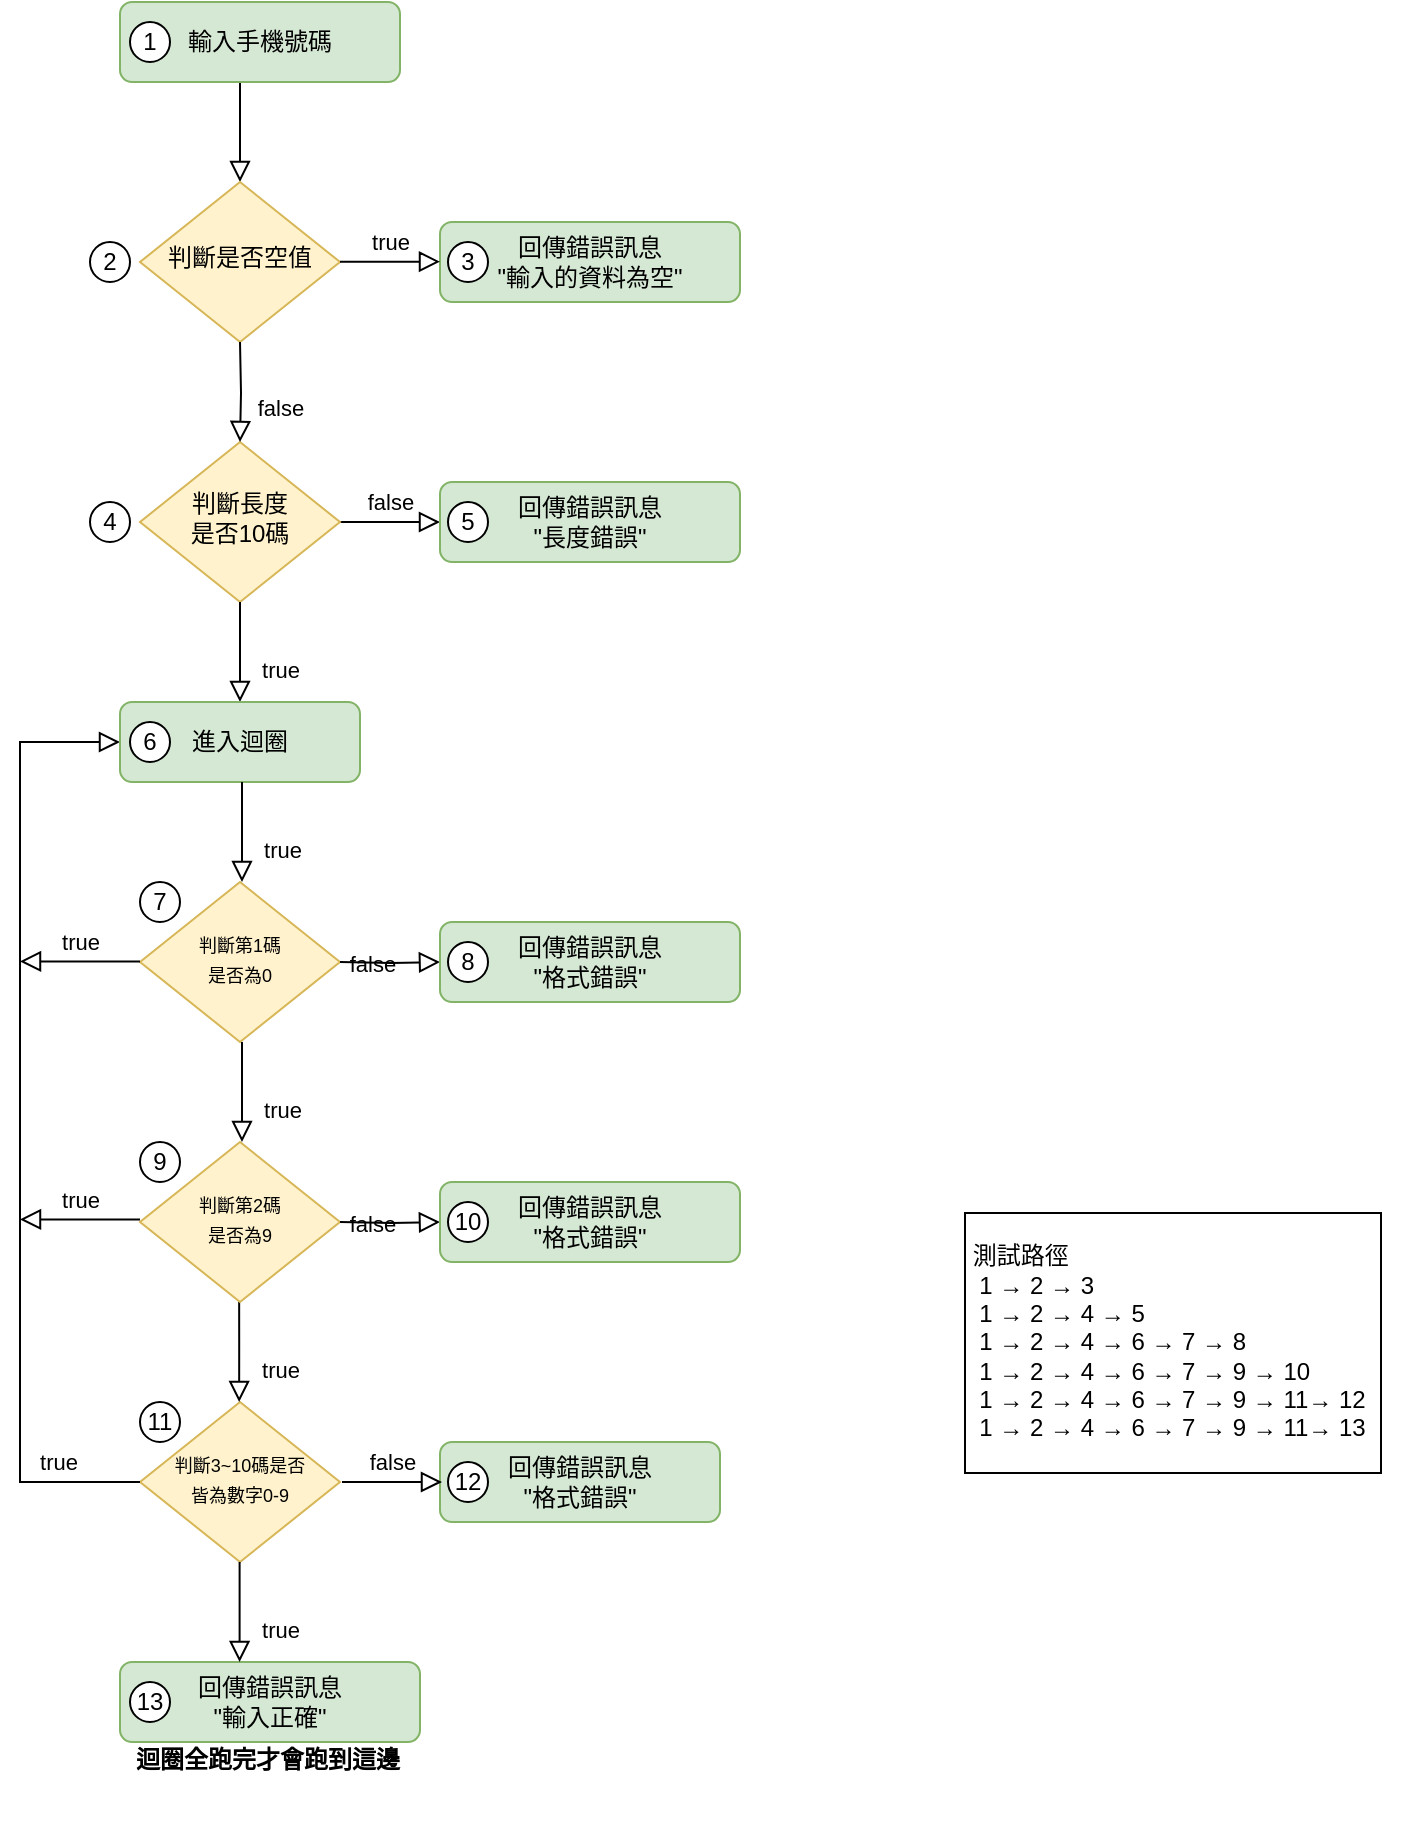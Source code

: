 <mxfile version="22.0.8" type="device">
  <diagram id="C5RBs43oDa-KdzZeNtuy" name="Page-1">
    <mxGraphModel dx="936" dy="494" grid="1" gridSize="10" guides="1" tooltips="1" connect="1" arrows="1" fold="1" page="1" pageScale="1" pageWidth="827" pageHeight="1169" math="0" shadow="0">
      <root>
        <mxCell id="WIyWlLk6GJQsqaUBKTNV-0" />
        <mxCell id="WIyWlLk6GJQsqaUBKTNV-1" parent="WIyWlLk6GJQsqaUBKTNV-0" />
        <mxCell id="WIyWlLk6GJQsqaUBKTNV-2" value="" style="rounded=0;html=1;jettySize=auto;orthogonalLoop=1;fontSize=11;endArrow=block;endFill=0;endSize=8;strokeWidth=1;shadow=0;labelBackgroundColor=none;edgeStyle=orthogonalEdgeStyle;" parent="WIyWlLk6GJQsqaUBKTNV-1" source="WIyWlLk6GJQsqaUBKTNV-3" target="WIyWlLk6GJQsqaUBKTNV-6" edge="1">
          <mxGeometry relative="1" as="geometry">
            <Array as="points">
              <mxPoint x="220" y="130" />
              <mxPoint x="220" y="130" />
            </Array>
          </mxGeometry>
        </mxCell>
        <mxCell id="WIyWlLk6GJQsqaUBKTNV-3" value="輸入手機號碼" style="rounded=1;whiteSpace=wrap;html=1;fontSize=12;glass=0;strokeWidth=1;shadow=0;fillColor=#d5e8d4;strokeColor=#82b366;" parent="WIyWlLk6GJQsqaUBKTNV-1" vertex="1">
          <mxGeometry x="160" y="80" width="140" height="40" as="geometry" />
        </mxCell>
        <mxCell id="WIyWlLk6GJQsqaUBKTNV-6" value="判斷是否空值" style="rhombus;whiteSpace=wrap;html=1;shadow=0;fontFamily=Helvetica;fontSize=12;align=center;strokeWidth=1;spacing=6;spacingTop=-4;fillColor=#fff2cc;strokeColor=#d6b656;" parent="WIyWlLk6GJQsqaUBKTNV-1" vertex="1">
          <mxGeometry x="170" y="170" width="100" height="80" as="geometry" />
        </mxCell>
        <mxCell id="WIyWlLk6GJQsqaUBKTNV-7" value="回傳錯誤訊息&lt;br&gt;&quot;輸入的資料為空&quot;" style="rounded=1;whiteSpace=wrap;html=1;fontSize=12;glass=0;strokeWidth=1;shadow=0;fillColor=#d5e8d4;strokeColor=#82b366;" parent="WIyWlLk6GJQsqaUBKTNV-1" vertex="1">
          <mxGeometry x="320" y="190" width="150" height="40" as="geometry" />
        </mxCell>
        <mxCell id="WIyWlLk6GJQsqaUBKTNV-9" value="false" style="edgeStyle=orthogonalEdgeStyle;rounded=0;html=1;jettySize=auto;orthogonalLoop=1;fontSize=11;endArrow=block;endFill=0;endSize=8;strokeWidth=1;shadow=0;labelBackgroundColor=none;" parent="WIyWlLk6GJQsqaUBKTNV-1" source="WIyWlLk6GJQsqaUBKTNV-10" target="WIyWlLk6GJQsqaUBKTNV-12" edge="1">
          <mxGeometry y="10" relative="1" as="geometry">
            <mxPoint as="offset" />
          </mxGeometry>
        </mxCell>
        <mxCell id="WIyWlLk6GJQsqaUBKTNV-10" value="判斷長度&lt;br&gt;是否10碼" style="rhombus;whiteSpace=wrap;html=1;shadow=0;fontFamily=Helvetica;fontSize=12;align=center;strokeWidth=1;spacing=6;spacingTop=-4;fillColor=#fff2cc;strokeColor=#d6b656;" parent="WIyWlLk6GJQsqaUBKTNV-1" vertex="1">
          <mxGeometry x="170" y="300" width="100" height="80" as="geometry" />
        </mxCell>
        <mxCell id="WIyWlLk6GJQsqaUBKTNV-11" value="回傳錯誤訊息&lt;br&gt;&quot;格式錯誤&quot;" style="rounded=1;whiteSpace=wrap;html=1;fontSize=12;glass=0;strokeWidth=1;shadow=0;fillColor=#d5e8d4;strokeColor=#82b366;" parent="WIyWlLk6GJQsqaUBKTNV-1" vertex="1">
          <mxGeometry x="320" y="800" width="140" height="40" as="geometry" />
        </mxCell>
        <mxCell id="WIyWlLk6GJQsqaUBKTNV-12" value="回傳錯誤訊息&lt;br&gt;&quot;長度錯誤&quot;" style="rounded=1;whiteSpace=wrap;html=1;fontSize=12;glass=0;strokeWidth=1;shadow=0;fillColor=#d5e8d4;strokeColor=#82b366;" parent="WIyWlLk6GJQsqaUBKTNV-1" vertex="1">
          <mxGeometry x="320" y="320" width="150" height="40" as="geometry" />
        </mxCell>
        <mxCell id="4y3r99vegQgZiO8xR9hq-0" value="false" style="rounded=0;html=1;jettySize=auto;orthogonalLoop=1;fontSize=11;endArrow=block;endFill=0;endSize=8;strokeWidth=1;shadow=0;labelBackgroundColor=none;edgeStyle=orthogonalEdgeStyle;entryX=0.5;entryY=0;entryDx=0;entryDy=0;" parent="WIyWlLk6GJQsqaUBKTNV-1" target="WIyWlLk6GJQsqaUBKTNV-10" edge="1">
          <mxGeometry x="0.333" y="20" relative="1" as="geometry">
            <mxPoint as="offset" />
            <mxPoint x="220" y="250" as="sourcePoint" />
            <mxPoint x="219.83" y="290" as="targetPoint" />
            <Array as="points" />
          </mxGeometry>
        </mxCell>
        <mxCell id="4y3r99vegQgZiO8xR9hq-1" value="true" style="edgeStyle=orthogonalEdgeStyle;rounded=0;html=1;jettySize=auto;orthogonalLoop=1;fontSize=11;endArrow=block;endFill=0;endSize=8;strokeWidth=1;shadow=0;labelBackgroundColor=none;" parent="WIyWlLk6GJQsqaUBKTNV-1" edge="1">
          <mxGeometry y="10" relative="1" as="geometry">
            <mxPoint as="offset" />
            <mxPoint x="270" y="209.83" as="sourcePoint" />
            <mxPoint x="320" y="209.83" as="targetPoint" />
          </mxGeometry>
        </mxCell>
        <mxCell id="4y3r99vegQgZiO8xR9hq-8" value="&lt;font style=&quot;font-size: 9px&quot;&gt;判斷第1碼&lt;br&gt;是否為0&lt;/font&gt;" style="rhombus;whiteSpace=wrap;html=1;shadow=0;fontFamily=Helvetica;fontSize=12;align=center;strokeWidth=1;spacing=6;spacingTop=-4;fillColor=#fff2cc;strokeColor=#d6b656;" parent="WIyWlLk6GJQsqaUBKTNV-1" vertex="1">
          <mxGeometry x="170" y="520" width="100" height="80" as="geometry" />
        </mxCell>
        <mxCell id="4y3r99vegQgZiO8xR9hq-12" value="&lt;font style=&quot;font-size: 9px&quot;&gt;判斷3~10碼是否&lt;br&gt;皆為數字0-9&lt;br&gt;&lt;/font&gt;" style="rhombus;whiteSpace=wrap;html=1;shadow=0;fontFamily=Helvetica;fontSize=12;align=center;strokeWidth=1;spacing=6;spacingTop=-4;fillColor=#fff2cc;strokeColor=#d6b656;" parent="WIyWlLk6GJQsqaUBKTNV-1" vertex="1">
          <mxGeometry x="170" y="780" width="100" height="80" as="geometry" />
        </mxCell>
        <mxCell id="4y3r99vegQgZiO8xR9hq-13" value="true" style="rounded=0;html=1;jettySize=auto;orthogonalLoop=1;fontSize=11;endArrow=block;endFill=0;endSize=8;strokeWidth=1;shadow=0;labelBackgroundColor=none;edgeStyle=orthogonalEdgeStyle;" parent="WIyWlLk6GJQsqaUBKTNV-1" edge="1">
          <mxGeometry x="0.333" y="20" relative="1" as="geometry">
            <mxPoint as="offset" />
            <mxPoint x="220" y="380" as="sourcePoint" />
            <mxPoint x="220" y="430" as="targetPoint" />
            <Array as="points">
              <mxPoint x="220" y="400" />
            </Array>
          </mxGeometry>
        </mxCell>
        <mxCell id="4y3r99vegQgZiO8xR9hq-14" value="true" style="edgeStyle=orthogonalEdgeStyle;rounded=0;html=1;jettySize=auto;orthogonalLoop=1;fontSize=11;endArrow=block;endFill=0;endSize=8;strokeWidth=1;shadow=0;labelBackgroundColor=none;entryX=0;entryY=0.5;entryDx=0;entryDy=0;exitX=0;exitY=0.5;exitDx=0;exitDy=0;" parent="WIyWlLk6GJQsqaUBKTNV-1" source="4y3r99vegQgZiO8xR9hq-12" target="4y3r99vegQgZiO8xR9hq-35" edge="1">
          <mxGeometry x="-0.829" y="-10" relative="1" as="geometry">
            <mxPoint as="offset" />
            <mxPoint x="170" y="690" as="sourcePoint" />
            <mxPoint x="220" y="620" as="targetPoint" />
            <Array as="points">
              <mxPoint x="110" y="820" />
              <mxPoint x="110" y="450" />
            </Array>
          </mxGeometry>
        </mxCell>
        <mxCell id="4y3r99vegQgZiO8xR9hq-24" value="3" style="ellipse;whiteSpace=wrap;html=1;aspect=fixed;" parent="WIyWlLk6GJQsqaUBKTNV-1" vertex="1">
          <mxGeometry x="324" y="200" width="20" height="20" as="geometry" />
        </mxCell>
        <mxCell id="4y3r99vegQgZiO8xR9hq-25" value="5" style="ellipse;whiteSpace=wrap;html=1;aspect=fixed;" parent="WIyWlLk6GJQsqaUBKTNV-1" vertex="1">
          <mxGeometry x="324" y="330" width="20" height="20" as="geometry" />
        </mxCell>
        <mxCell id="4y3r99vegQgZiO8xR9hq-26" value="2" style="ellipse;whiteSpace=wrap;html=1;aspect=fixed;" parent="WIyWlLk6GJQsqaUBKTNV-1" vertex="1">
          <mxGeometry x="145" y="200" width="20" height="20" as="geometry" />
        </mxCell>
        <mxCell id="4y3r99vegQgZiO8xR9hq-27" value="4" style="ellipse;whiteSpace=wrap;html=1;aspect=fixed;" parent="WIyWlLk6GJQsqaUBKTNV-1" vertex="1">
          <mxGeometry x="145" y="330" width="20" height="20" as="geometry" />
        </mxCell>
        <mxCell id="4y3r99vegQgZiO8xR9hq-28" value="false" style="edgeStyle=orthogonalEdgeStyle;rounded=0;html=1;jettySize=auto;orthogonalLoop=1;fontSize=11;endArrow=block;endFill=0;endSize=8;strokeWidth=1;shadow=0;labelBackgroundColor=none;" parent="WIyWlLk6GJQsqaUBKTNV-1" target="4y3r99vegQgZiO8xR9hq-29" edge="1">
          <mxGeometry y="10" relative="1" as="geometry">
            <mxPoint as="offset" />
            <mxPoint x="270" y="560" as="sourcePoint" />
          </mxGeometry>
        </mxCell>
        <mxCell id="4y3r99vegQgZiO8xR9hq-29" value="回傳錯誤訊息&lt;br&gt;&quot;格式錯誤&quot;" style="rounded=1;whiteSpace=wrap;html=1;fontSize=12;glass=0;strokeWidth=1;shadow=0;fillColor=#d5e8d4;strokeColor=#82b366;" parent="WIyWlLk6GJQsqaUBKTNV-1" vertex="1">
          <mxGeometry x="320" y="540" width="150" height="40" as="geometry" />
        </mxCell>
        <mxCell id="4y3r99vegQgZiO8xR9hq-35" value="進入迴圈" style="rounded=1;whiteSpace=wrap;html=1;fontSize=12;glass=0;strokeWidth=1;shadow=0;fillColor=#d5e8d4;strokeColor=#82b366;" parent="WIyWlLk6GJQsqaUBKTNV-1" vertex="1">
          <mxGeometry x="160" y="430" width="120" height="40" as="geometry" />
        </mxCell>
        <mxCell id="4y3r99vegQgZiO8xR9hq-36" value="7" style="ellipse;whiteSpace=wrap;html=1;aspect=fixed;" parent="WIyWlLk6GJQsqaUBKTNV-1" vertex="1">
          <mxGeometry x="170" y="520" width="20" height="20" as="geometry" />
        </mxCell>
        <mxCell id="4y3r99vegQgZiO8xR9hq-37" value="8" style="ellipse;whiteSpace=wrap;html=1;aspect=fixed;" parent="WIyWlLk6GJQsqaUBKTNV-1" vertex="1">
          <mxGeometry x="324" y="550" width="20" height="20" as="geometry" />
        </mxCell>
        <mxCell id="4y3r99vegQgZiO8xR9hq-38" value="9" style="ellipse;whiteSpace=wrap;html=1;aspect=fixed;" parent="WIyWlLk6GJQsqaUBKTNV-1" vertex="1">
          <mxGeometry x="170" y="650" width="20" height="20" as="geometry" />
        </mxCell>
        <mxCell id="4y3r99vegQgZiO8xR9hq-45" value="回傳錯誤訊息&lt;br&gt;&quot;輸入正確&quot;" style="rounded=1;whiteSpace=wrap;html=1;fontSize=12;glass=0;strokeWidth=1;shadow=0;fillColor=#d5e8d4;strokeColor=#82b366;" parent="WIyWlLk6GJQsqaUBKTNV-1" vertex="1">
          <mxGeometry x="160" y="910" width="150" height="40" as="geometry" />
        </mxCell>
        <mxCell id="4y3r99vegQgZiO8xR9hq-54" value="&lt;font style=&quot;&quot;&gt;&lt;div style=&quot;&quot;&gt;&amp;nbsp;&lt;/div&gt;&lt;div style=&quot;&quot;&gt;&amp;nbsp;測試路徑&lt;/div&gt;&lt;div style=&quot;&quot;&gt;&amp;nbsp; 1 → 2 → 3&lt;/div&gt;&lt;div style=&quot;&quot;&gt;&amp;nbsp; 1 → 2 → 4 → 5&lt;/div&gt;&lt;div style=&quot;&quot;&gt;&amp;nbsp; 1 → 2 → 4 → 6 → 7 → 8&lt;/div&gt;&lt;div style=&quot;&quot;&gt;&amp;nbsp; 1 → 2 → 4 → 6 → 7 → 9 → 10&lt;/div&gt;&lt;div style=&quot;&quot;&gt;&amp;nbsp; 1 → 2 → 4 → 6 → 7 → 9 → 11→ 12&amp;nbsp;&amp;nbsp;&lt;/div&gt;&lt;div style=&quot;&quot;&gt;&amp;nbsp; 1 → 2 → 4 → 6 → 7 → 9 → 11→ 13&lt;/div&gt;&lt;div style=&quot;font-size: 12px;&quot;&gt;&lt;br&gt;&lt;/div&gt;&lt;/font&gt;" style="text;html=1;strokeColor=none;fillColor=none;align=left;verticalAlign=middle;whiteSpace=wrap;rounded=0;labelBackgroundColor=#ffffff;labelBorderColor=#000000;" parent="WIyWlLk6GJQsqaUBKTNV-1" vertex="1">
          <mxGeometry x="580" y="680" width="230" height="140" as="geometry" />
        </mxCell>
        <mxCell id="5oo8MyZbmjyOpmpGQxy9-0" value="&lt;font style=&quot;&quot;&gt;&lt;font style=&quot;font-size: 12px;&quot;&gt;&lt;b&gt;迴圈全跑完才會跑到這邊&lt;/b&gt;&lt;/font&gt;&lt;/font&gt;" style="text;html=1;strokeColor=none;fillColor=none;align=center;verticalAlign=middle;whiteSpace=wrap;rounded=0;" parent="WIyWlLk6GJQsqaUBKTNV-1" vertex="1">
          <mxGeometry x="109" y="924" width="250" height="70" as="geometry" />
        </mxCell>
        <mxCell id="-A9CTzEU77w_nRc0C6ik-0" value="1" style="ellipse;whiteSpace=wrap;html=1;aspect=fixed;" parent="WIyWlLk6GJQsqaUBKTNV-1" vertex="1">
          <mxGeometry x="165" y="90" width="20" height="20" as="geometry" />
        </mxCell>
        <mxCell id="-A9CTzEU77w_nRc0C6ik-2" value="11" style="ellipse;whiteSpace=wrap;html=1;aspect=fixed;" parent="WIyWlLk6GJQsqaUBKTNV-1" vertex="1">
          <mxGeometry x="170" y="780" width="20" height="20" as="geometry" />
        </mxCell>
        <mxCell id="-A9CTzEU77w_nRc0C6ik-3" value="true" style="rounded=0;html=1;jettySize=auto;orthogonalLoop=1;fontSize=11;endArrow=block;endFill=0;endSize=8;strokeWidth=1;shadow=0;labelBackgroundColor=none;edgeStyle=orthogonalEdgeStyle;" parent="WIyWlLk6GJQsqaUBKTNV-1" edge="1">
          <mxGeometry x="0.333" y="20" relative="1" as="geometry">
            <mxPoint as="offset" />
            <mxPoint x="221" y="470" as="sourcePoint" />
            <mxPoint x="221" y="520" as="targetPoint" />
            <Array as="points">
              <mxPoint x="221" y="490" />
            </Array>
          </mxGeometry>
        </mxCell>
        <mxCell id="4y3r99vegQgZiO8xR9hq-30" value="6" style="ellipse;whiteSpace=wrap;html=1;aspect=fixed;" parent="WIyWlLk6GJQsqaUBKTNV-1" vertex="1">
          <mxGeometry x="165" y="440" width="20" height="20" as="geometry" />
        </mxCell>
        <mxCell id="-A9CTzEU77w_nRc0C6ik-7" value="true" style="rounded=0;html=1;jettySize=auto;orthogonalLoop=1;fontSize=11;endArrow=block;endFill=0;endSize=8;strokeWidth=1;shadow=0;labelBackgroundColor=none;edgeStyle=orthogonalEdgeStyle;" parent="WIyWlLk6GJQsqaUBKTNV-1" edge="1">
          <mxGeometry x="0.333" y="20" relative="1" as="geometry">
            <mxPoint as="offset" />
            <mxPoint x="219.58" y="730" as="sourcePoint" />
            <mxPoint x="219.58" y="780" as="targetPoint" />
            <Array as="points">
              <mxPoint x="219.58" y="750" />
            </Array>
          </mxGeometry>
        </mxCell>
        <mxCell id="-A9CTzEU77w_nRc0C6ik-11" value="&lt;font style=&quot;font-size: 9px&quot;&gt;判斷第2碼&lt;br&gt;是否為9&lt;/font&gt;" style="rhombus;whiteSpace=wrap;html=1;shadow=0;fontFamily=Helvetica;fontSize=12;align=center;strokeWidth=1;spacing=6;spacingTop=-4;fillColor=#fff2cc;strokeColor=#d6b656;" parent="WIyWlLk6GJQsqaUBKTNV-1" vertex="1">
          <mxGeometry x="170" y="650" width="100" height="80" as="geometry" />
        </mxCell>
        <mxCell id="-A9CTzEU77w_nRc0C6ik-12" value="false" style="edgeStyle=orthogonalEdgeStyle;rounded=0;html=1;jettySize=auto;orthogonalLoop=1;fontSize=11;endArrow=block;endFill=0;endSize=8;strokeWidth=1;shadow=0;labelBackgroundColor=none;" parent="WIyWlLk6GJQsqaUBKTNV-1" target="-A9CTzEU77w_nRc0C6ik-13" edge="1">
          <mxGeometry y="10" relative="1" as="geometry">
            <mxPoint as="offset" />
            <mxPoint x="270" y="690" as="sourcePoint" />
          </mxGeometry>
        </mxCell>
        <mxCell id="-A9CTzEU77w_nRc0C6ik-13" value="回傳錯誤訊息&lt;br&gt;&quot;格式錯誤&quot;" style="rounded=1;whiteSpace=wrap;html=1;fontSize=12;glass=0;strokeWidth=1;shadow=0;fillColor=#d5e8d4;strokeColor=#82b366;" parent="WIyWlLk6GJQsqaUBKTNV-1" vertex="1">
          <mxGeometry x="320" y="670" width="150" height="40" as="geometry" />
        </mxCell>
        <mxCell id="-A9CTzEU77w_nRc0C6ik-14" value="true" style="rounded=0;html=1;jettySize=auto;orthogonalLoop=1;fontSize=11;endArrow=block;endFill=0;endSize=8;strokeWidth=1;shadow=0;labelBackgroundColor=none;edgeStyle=orthogonalEdgeStyle;" parent="WIyWlLk6GJQsqaUBKTNV-1" edge="1">
          <mxGeometry x="0.333" y="20" relative="1" as="geometry">
            <mxPoint as="offset" />
            <mxPoint x="221" y="600" as="sourcePoint" />
            <mxPoint x="221" y="650" as="targetPoint" />
            <Array as="points">
              <mxPoint x="221" y="620" />
            </Array>
          </mxGeometry>
        </mxCell>
        <mxCell id="-A9CTzEU77w_nRc0C6ik-15" value="true" style="rounded=0;html=1;jettySize=auto;orthogonalLoop=1;fontSize=11;endArrow=block;endFill=0;endSize=8;strokeWidth=1;shadow=0;labelBackgroundColor=none;edgeStyle=orthogonalEdgeStyle;" parent="WIyWlLk6GJQsqaUBKTNV-1" edge="1">
          <mxGeometry y="-10" relative="1" as="geometry">
            <mxPoint as="offset" />
            <mxPoint x="170" y="559.71" as="sourcePoint" />
            <mxPoint x="110" y="559.71" as="targetPoint" />
            <Array as="points">
              <mxPoint x="161" y="559.71" />
            </Array>
          </mxGeometry>
        </mxCell>
        <mxCell id="-A9CTzEU77w_nRc0C6ik-16" value="true" style="rounded=0;html=1;jettySize=auto;orthogonalLoop=1;fontSize=11;endArrow=block;endFill=0;endSize=8;strokeWidth=1;shadow=0;labelBackgroundColor=none;edgeStyle=orthogonalEdgeStyle;" parent="WIyWlLk6GJQsqaUBKTNV-1" edge="1">
          <mxGeometry y="-10" relative="1" as="geometry">
            <mxPoint as="offset" />
            <mxPoint x="170" y="688.71" as="sourcePoint" />
            <mxPoint x="110" y="688.71" as="targetPoint" />
            <Array as="points">
              <mxPoint x="161" y="688.71" />
            </Array>
          </mxGeometry>
        </mxCell>
        <mxCell id="4y3r99vegQgZiO8xR9hq-47" value="10" style="ellipse;whiteSpace=wrap;html=1;aspect=fixed;" parent="WIyWlLk6GJQsqaUBKTNV-1" vertex="1">
          <mxGeometry x="324" y="680" width="20" height="20" as="geometry" />
        </mxCell>
        <mxCell id="-A9CTzEU77w_nRc0C6ik-24" value="13" style="ellipse;whiteSpace=wrap;html=1;aspect=fixed;" parent="WIyWlLk6GJQsqaUBKTNV-1" vertex="1">
          <mxGeometry x="165" y="920" width="20" height="20" as="geometry" />
        </mxCell>
        <mxCell id="-A9CTzEU77w_nRc0C6ik-25" value="12" style="ellipse;whiteSpace=wrap;html=1;aspect=fixed;" parent="WIyWlLk6GJQsqaUBKTNV-1" vertex="1">
          <mxGeometry x="324" y="810" width="20" height="20" as="geometry" />
        </mxCell>
        <mxCell id="FEMk-i1qGiCv33GknkXH-1" value="false" style="edgeStyle=orthogonalEdgeStyle;rounded=0;html=1;jettySize=auto;orthogonalLoop=1;fontSize=11;endArrow=block;endFill=0;endSize=8;strokeWidth=1;shadow=0;labelBackgroundColor=none;" edge="1" parent="WIyWlLk6GJQsqaUBKTNV-1">
          <mxGeometry y="10" relative="1" as="geometry">
            <mxPoint as="offset" />
            <mxPoint x="271" y="820" as="sourcePoint" />
            <mxPoint x="321" y="820" as="targetPoint" />
          </mxGeometry>
        </mxCell>
        <mxCell id="FEMk-i1qGiCv33GknkXH-2" value="true" style="rounded=0;html=1;jettySize=auto;orthogonalLoop=1;fontSize=11;endArrow=block;endFill=0;endSize=8;strokeWidth=1;shadow=0;labelBackgroundColor=none;edgeStyle=orthogonalEdgeStyle;" edge="1" parent="WIyWlLk6GJQsqaUBKTNV-1">
          <mxGeometry x="0.333" y="20" relative="1" as="geometry">
            <mxPoint as="offset" />
            <mxPoint x="219.8" y="860" as="sourcePoint" />
            <mxPoint x="219.8" y="910" as="targetPoint" />
            <Array as="points">
              <mxPoint x="219.8" y="880" />
            </Array>
          </mxGeometry>
        </mxCell>
      </root>
    </mxGraphModel>
  </diagram>
</mxfile>
